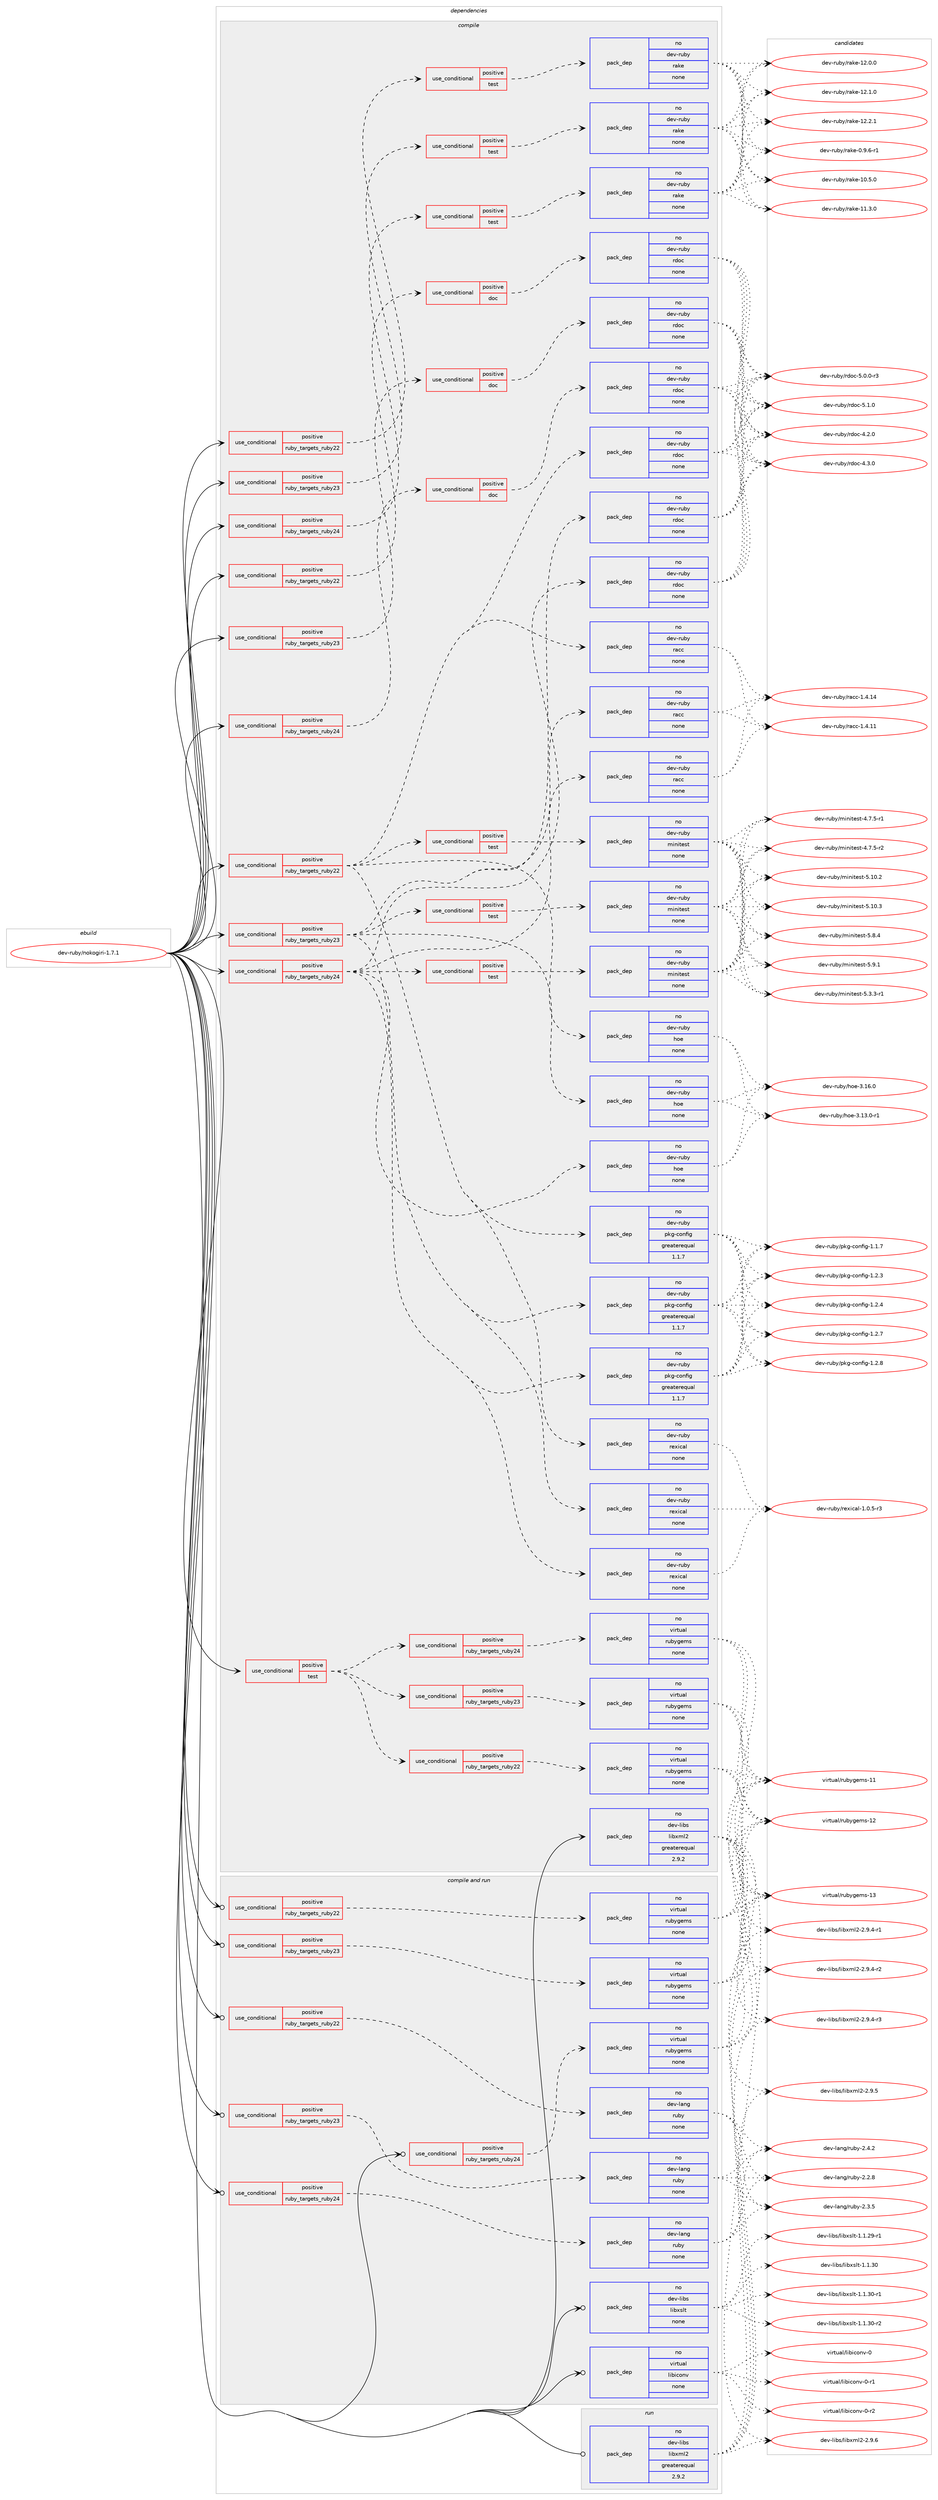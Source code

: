 digraph prolog {

# *************
# Graph options
# *************

newrank=true;
concentrate=true;
compound=true;
graph [rankdir=LR,fontname=Helvetica,fontsize=10,ranksep=1.5];#, ranksep=2.5, nodesep=0.2];
edge  [arrowhead=vee];
node  [fontname=Helvetica,fontsize=10];

# **********
# The ebuild
# **********

subgraph cluster_leftcol {
color=gray;
rank=same;
label=<<i>ebuild</i>>;
id [label="dev-ruby/nokogiri-1.7.1", color=red, width=4, href="../dev-ruby/nokogiri-1.7.1.svg"];
}

# ****************
# The dependencies
# ****************

subgraph cluster_midcol {
color=gray;
label=<<i>dependencies</i>>;
subgraph cluster_compile {
fillcolor="#eeeeee";
style=filled;
label=<<i>compile</i>>;
subgraph cond63623 {
dependency251135 [label=<<TABLE BORDER="0" CELLBORDER="1" CELLSPACING="0" CELLPADDING="4"><TR><TD ROWSPAN="3" CELLPADDING="10">use_conditional</TD></TR><TR><TD>positive</TD></TR><TR><TD>ruby_targets_ruby22</TD></TR></TABLE>>, shape=none, color=red];
subgraph cond63624 {
dependency251136 [label=<<TABLE BORDER="0" CELLBORDER="1" CELLSPACING="0" CELLPADDING="4"><TR><TD ROWSPAN="3" CELLPADDING="10">use_conditional</TD></TR><TR><TD>positive</TD></TR><TR><TD>doc</TD></TR></TABLE>>, shape=none, color=red];
subgraph pack183407 {
dependency251137 [label=<<TABLE BORDER="0" CELLBORDER="1" CELLSPACING="0" CELLPADDING="4" WIDTH="220"><TR><TD ROWSPAN="6" CELLPADDING="30">pack_dep</TD></TR><TR><TD WIDTH="110">no</TD></TR><TR><TD>dev-ruby</TD></TR><TR><TD>rdoc</TD></TR><TR><TD>none</TD></TR><TR><TD></TD></TR></TABLE>>, shape=none, color=blue];
}
dependency251136:e -> dependency251137:w [weight=20,style="dashed",arrowhead="vee"];
}
dependency251135:e -> dependency251136:w [weight=20,style="dashed",arrowhead="vee"];
}
id:e -> dependency251135:w [weight=20,style="solid",arrowhead="vee"];
subgraph cond63625 {
dependency251138 [label=<<TABLE BORDER="0" CELLBORDER="1" CELLSPACING="0" CELLPADDING="4"><TR><TD ROWSPAN="3" CELLPADDING="10">use_conditional</TD></TR><TR><TD>positive</TD></TR><TR><TD>ruby_targets_ruby22</TD></TR></TABLE>>, shape=none, color=red];
subgraph cond63626 {
dependency251139 [label=<<TABLE BORDER="0" CELLBORDER="1" CELLSPACING="0" CELLPADDING="4"><TR><TD ROWSPAN="3" CELLPADDING="10">use_conditional</TD></TR><TR><TD>positive</TD></TR><TR><TD>test</TD></TR></TABLE>>, shape=none, color=red];
subgraph pack183408 {
dependency251140 [label=<<TABLE BORDER="0" CELLBORDER="1" CELLSPACING="0" CELLPADDING="4" WIDTH="220"><TR><TD ROWSPAN="6" CELLPADDING="30">pack_dep</TD></TR><TR><TD WIDTH="110">no</TD></TR><TR><TD>dev-ruby</TD></TR><TR><TD>rake</TD></TR><TR><TD>none</TD></TR><TR><TD></TD></TR></TABLE>>, shape=none, color=blue];
}
dependency251139:e -> dependency251140:w [weight=20,style="dashed",arrowhead="vee"];
}
dependency251138:e -> dependency251139:w [weight=20,style="dashed",arrowhead="vee"];
}
id:e -> dependency251138:w [weight=20,style="solid",arrowhead="vee"];
subgraph cond63627 {
dependency251141 [label=<<TABLE BORDER="0" CELLBORDER="1" CELLSPACING="0" CELLPADDING="4"><TR><TD ROWSPAN="3" CELLPADDING="10">use_conditional</TD></TR><TR><TD>positive</TD></TR><TR><TD>ruby_targets_ruby22</TD></TR></TABLE>>, shape=none, color=red];
subgraph pack183409 {
dependency251142 [label=<<TABLE BORDER="0" CELLBORDER="1" CELLSPACING="0" CELLPADDING="4" WIDTH="220"><TR><TD ROWSPAN="6" CELLPADDING="30">pack_dep</TD></TR><TR><TD WIDTH="110">no</TD></TR><TR><TD>dev-ruby</TD></TR><TR><TD>hoe</TD></TR><TR><TD>none</TD></TR><TR><TD></TD></TR></TABLE>>, shape=none, color=blue];
}
dependency251141:e -> dependency251142:w [weight=20,style="dashed",arrowhead="vee"];
subgraph pack183410 {
dependency251143 [label=<<TABLE BORDER="0" CELLBORDER="1" CELLSPACING="0" CELLPADDING="4" WIDTH="220"><TR><TD ROWSPAN="6" CELLPADDING="30">pack_dep</TD></TR><TR><TD WIDTH="110">no</TD></TR><TR><TD>dev-ruby</TD></TR><TR><TD>pkg-config</TD></TR><TR><TD>greaterequal</TD></TR><TR><TD>1.1.7</TD></TR></TABLE>>, shape=none, color=blue];
}
dependency251141:e -> dependency251143:w [weight=20,style="dashed",arrowhead="vee"];
subgraph pack183411 {
dependency251144 [label=<<TABLE BORDER="0" CELLBORDER="1" CELLSPACING="0" CELLPADDING="4" WIDTH="220"><TR><TD ROWSPAN="6" CELLPADDING="30">pack_dep</TD></TR><TR><TD WIDTH="110">no</TD></TR><TR><TD>dev-ruby</TD></TR><TR><TD>rexical</TD></TR><TR><TD>none</TD></TR><TR><TD></TD></TR></TABLE>>, shape=none, color=blue];
}
dependency251141:e -> dependency251144:w [weight=20,style="dashed",arrowhead="vee"];
subgraph pack183412 {
dependency251145 [label=<<TABLE BORDER="0" CELLBORDER="1" CELLSPACING="0" CELLPADDING="4" WIDTH="220"><TR><TD ROWSPAN="6" CELLPADDING="30">pack_dep</TD></TR><TR><TD WIDTH="110">no</TD></TR><TR><TD>dev-ruby</TD></TR><TR><TD>rdoc</TD></TR><TR><TD>none</TD></TR><TR><TD></TD></TR></TABLE>>, shape=none, color=blue];
}
dependency251141:e -> dependency251145:w [weight=20,style="dashed",arrowhead="vee"];
subgraph pack183413 {
dependency251146 [label=<<TABLE BORDER="0" CELLBORDER="1" CELLSPACING="0" CELLPADDING="4" WIDTH="220"><TR><TD ROWSPAN="6" CELLPADDING="30">pack_dep</TD></TR><TR><TD WIDTH="110">no</TD></TR><TR><TD>dev-ruby</TD></TR><TR><TD>racc</TD></TR><TR><TD>none</TD></TR><TR><TD></TD></TR></TABLE>>, shape=none, color=blue];
}
dependency251141:e -> dependency251146:w [weight=20,style="dashed",arrowhead="vee"];
subgraph cond63628 {
dependency251147 [label=<<TABLE BORDER="0" CELLBORDER="1" CELLSPACING="0" CELLPADDING="4"><TR><TD ROWSPAN="3" CELLPADDING="10">use_conditional</TD></TR><TR><TD>positive</TD></TR><TR><TD>test</TD></TR></TABLE>>, shape=none, color=red];
subgraph pack183414 {
dependency251148 [label=<<TABLE BORDER="0" CELLBORDER="1" CELLSPACING="0" CELLPADDING="4" WIDTH="220"><TR><TD ROWSPAN="6" CELLPADDING="30">pack_dep</TD></TR><TR><TD WIDTH="110">no</TD></TR><TR><TD>dev-ruby</TD></TR><TR><TD>minitest</TD></TR><TR><TD>none</TD></TR><TR><TD></TD></TR></TABLE>>, shape=none, color=blue];
}
dependency251147:e -> dependency251148:w [weight=20,style="dashed",arrowhead="vee"];
}
dependency251141:e -> dependency251147:w [weight=20,style="dashed",arrowhead="vee"];
}
id:e -> dependency251141:w [weight=20,style="solid",arrowhead="vee"];
subgraph cond63629 {
dependency251149 [label=<<TABLE BORDER="0" CELLBORDER="1" CELLSPACING="0" CELLPADDING="4"><TR><TD ROWSPAN="3" CELLPADDING="10">use_conditional</TD></TR><TR><TD>positive</TD></TR><TR><TD>ruby_targets_ruby23</TD></TR></TABLE>>, shape=none, color=red];
subgraph cond63630 {
dependency251150 [label=<<TABLE BORDER="0" CELLBORDER="1" CELLSPACING="0" CELLPADDING="4"><TR><TD ROWSPAN="3" CELLPADDING="10">use_conditional</TD></TR><TR><TD>positive</TD></TR><TR><TD>doc</TD></TR></TABLE>>, shape=none, color=red];
subgraph pack183415 {
dependency251151 [label=<<TABLE BORDER="0" CELLBORDER="1" CELLSPACING="0" CELLPADDING="4" WIDTH="220"><TR><TD ROWSPAN="6" CELLPADDING="30">pack_dep</TD></TR><TR><TD WIDTH="110">no</TD></TR><TR><TD>dev-ruby</TD></TR><TR><TD>rdoc</TD></TR><TR><TD>none</TD></TR><TR><TD></TD></TR></TABLE>>, shape=none, color=blue];
}
dependency251150:e -> dependency251151:w [weight=20,style="dashed",arrowhead="vee"];
}
dependency251149:e -> dependency251150:w [weight=20,style="dashed",arrowhead="vee"];
}
id:e -> dependency251149:w [weight=20,style="solid",arrowhead="vee"];
subgraph cond63631 {
dependency251152 [label=<<TABLE BORDER="0" CELLBORDER="1" CELLSPACING="0" CELLPADDING="4"><TR><TD ROWSPAN="3" CELLPADDING="10">use_conditional</TD></TR><TR><TD>positive</TD></TR><TR><TD>ruby_targets_ruby23</TD></TR></TABLE>>, shape=none, color=red];
subgraph cond63632 {
dependency251153 [label=<<TABLE BORDER="0" CELLBORDER="1" CELLSPACING="0" CELLPADDING="4"><TR><TD ROWSPAN="3" CELLPADDING="10">use_conditional</TD></TR><TR><TD>positive</TD></TR><TR><TD>test</TD></TR></TABLE>>, shape=none, color=red];
subgraph pack183416 {
dependency251154 [label=<<TABLE BORDER="0" CELLBORDER="1" CELLSPACING="0" CELLPADDING="4" WIDTH="220"><TR><TD ROWSPAN="6" CELLPADDING="30">pack_dep</TD></TR><TR><TD WIDTH="110">no</TD></TR><TR><TD>dev-ruby</TD></TR><TR><TD>rake</TD></TR><TR><TD>none</TD></TR><TR><TD></TD></TR></TABLE>>, shape=none, color=blue];
}
dependency251153:e -> dependency251154:w [weight=20,style="dashed",arrowhead="vee"];
}
dependency251152:e -> dependency251153:w [weight=20,style="dashed",arrowhead="vee"];
}
id:e -> dependency251152:w [weight=20,style="solid",arrowhead="vee"];
subgraph cond63633 {
dependency251155 [label=<<TABLE BORDER="0" CELLBORDER="1" CELLSPACING="0" CELLPADDING="4"><TR><TD ROWSPAN="3" CELLPADDING="10">use_conditional</TD></TR><TR><TD>positive</TD></TR><TR><TD>ruby_targets_ruby23</TD></TR></TABLE>>, shape=none, color=red];
subgraph pack183417 {
dependency251156 [label=<<TABLE BORDER="0" CELLBORDER="1" CELLSPACING="0" CELLPADDING="4" WIDTH="220"><TR><TD ROWSPAN="6" CELLPADDING="30">pack_dep</TD></TR><TR><TD WIDTH="110">no</TD></TR><TR><TD>dev-ruby</TD></TR><TR><TD>hoe</TD></TR><TR><TD>none</TD></TR><TR><TD></TD></TR></TABLE>>, shape=none, color=blue];
}
dependency251155:e -> dependency251156:w [weight=20,style="dashed",arrowhead="vee"];
subgraph pack183418 {
dependency251157 [label=<<TABLE BORDER="0" CELLBORDER="1" CELLSPACING="0" CELLPADDING="4" WIDTH="220"><TR><TD ROWSPAN="6" CELLPADDING="30">pack_dep</TD></TR><TR><TD WIDTH="110">no</TD></TR><TR><TD>dev-ruby</TD></TR><TR><TD>pkg-config</TD></TR><TR><TD>greaterequal</TD></TR><TR><TD>1.1.7</TD></TR></TABLE>>, shape=none, color=blue];
}
dependency251155:e -> dependency251157:w [weight=20,style="dashed",arrowhead="vee"];
subgraph pack183419 {
dependency251158 [label=<<TABLE BORDER="0" CELLBORDER="1" CELLSPACING="0" CELLPADDING="4" WIDTH="220"><TR><TD ROWSPAN="6" CELLPADDING="30">pack_dep</TD></TR><TR><TD WIDTH="110">no</TD></TR><TR><TD>dev-ruby</TD></TR><TR><TD>rexical</TD></TR><TR><TD>none</TD></TR><TR><TD></TD></TR></TABLE>>, shape=none, color=blue];
}
dependency251155:e -> dependency251158:w [weight=20,style="dashed",arrowhead="vee"];
subgraph pack183420 {
dependency251159 [label=<<TABLE BORDER="0" CELLBORDER="1" CELLSPACING="0" CELLPADDING="4" WIDTH="220"><TR><TD ROWSPAN="6" CELLPADDING="30">pack_dep</TD></TR><TR><TD WIDTH="110">no</TD></TR><TR><TD>dev-ruby</TD></TR><TR><TD>rdoc</TD></TR><TR><TD>none</TD></TR><TR><TD></TD></TR></TABLE>>, shape=none, color=blue];
}
dependency251155:e -> dependency251159:w [weight=20,style="dashed",arrowhead="vee"];
subgraph pack183421 {
dependency251160 [label=<<TABLE BORDER="0" CELLBORDER="1" CELLSPACING="0" CELLPADDING="4" WIDTH="220"><TR><TD ROWSPAN="6" CELLPADDING="30">pack_dep</TD></TR><TR><TD WIDTH="110">no</TD></TR><TR><TD>dev-ruby</TD></TR><TR><TD>racc</TD></TR><TR><TD>none</TD></TR><TR><TD></TD></TR></TABLE>>, shape=none, color=blue];
}
dependency251155:e -> dependency251160:w [weight=20,style="dashed",arrowhead="vee"];
subgraph cond63634 {
dependency251161 [label=<<TABLE BORDER="0" CELLBORDER="1" CELLSPACING="0" CELLPADDING="4"><TR><TD ROWSPAN="3" CELLPADDING="10">use_conditional</TD></TR><TR><TD>positive</TD></TR><TR><TD>test</TD></TR></TABLE>>, shape=none, color=red];
subgraph pack183422 {
dependency251162 [label=<<TABLE BORDER="0" CELLBORDER="1" CELLSPACING="0" CELLPADDING="4" WIDTH="220"><TR><TD ROWSPAN="6" CELLPADDING="30">pack_dep</TD></TR><TR><TD WIDTH="110">no</TD></TR><TR><TD>dev-ruby</TD></TR><TR><TD>minitest</TD></TR><TR><TD>none</TD></TR><TR><TD></TD></TR></TABLE>>, shape=none, color=blue];
}
dependency251161:e -> dependency251162:w [weight=20,style="dashed",arrowhead="vee"];
}
dependency251155:e -> dependency251161:w [weight=20,style="dashed",arrowhead="vee"];
}
id:e -> dependency251155:w [weight=20,style="solid",arrowhead="vee"];
subgraph cond63635 {
dependency251163 [label=<<TABLE BORDER="0" CELLBORDER="1" CELLSPACING="0" CELLPADDING="4"><TR><TD ROWSPAN="3" CELLPADDING="10">use_conditional</TD></TR><TR><TD>positive</TD></TR><TR><TD>ruby_targets_ruby24</TD></TR></TABLE>>, shape=none, color=red];
subgraph cond63636 {
dependency251164 [label=<<TABLE BORDER="0" CELLBORDER="1" CELLSPACING="0" CELLPADDING="4"><TR><TD ROWSPAN="3" CELLPADDING="10">use_conditional</TD></TR><TR><TD>positive</TD></TR><TR><TD>doc</TD></TR></TABLE>>, shape=none, color=red];
subgraph pack183423 {
dependency251165 [label=<<TABLE BORDER="0" CELLBORDER="1" CELLSPACING="0" CELLPADDING="4" WIDTH="220"><TR><TD ROWSPAN="6" CELLPADDING="30">pack_dep</TD></TR><TR><TD WIDTH="110">no</TD></TR><TR><TD>dev-ruby</TD></TR><TR><TD>rdoc</TD></TR><TR><TD>none</TD></TR><TR><TD></TD></TR></TABLE>>, shape=none, color=blue];
}
dependency251164:e -> dependency251165:w [weight=20,style="dashed",arrowhead="vee"];
}
dependency251163:e -> dependency251164:w [weight=20,style="dashed",arrowhead="vee"];
}
id:e -> dependency251163:w [weight=20,style="solid",arrowhead="vee"];
subgraph cond63637 {
dependency251166 [label=<<TABLE BORDER="0" CELLBORDER="1" CELLSPACING="0" CELLPADDING="4"><TR><TD ROWSPAN="3" CELLPADDING="10">use_conditional</TD></TR><TR><TD>positive</TD></TR><TR><TD>ruby_targets_ruby24</TD></TR></TABLE>>, shape=none, color=red];
subgraph cond63638 {
dependency251167 [label=<<TABLE BORDER="0" CELLBORDER="1" CELLSPACING="0" CELLPADDING="4"><TR><TD ROWSPAN="3" CELLPADDING="10">use_conditional</TD></TR><TR><TD>positive</TD></TR><TR><TD>test</TD></TR></TABLE>>, shape=none, color=red];
subgraph pack183424 {
dependency251168 [label=<<TABLE BORDER="0" CELLBORDER="1" CELLSPACING="0" CELLPADDING="4" WIDTH="220"><TR><TD ROWSPAN="6" CELLPADDING="30">pack_dep</TD></TR><TR><TD WIDTH="110">no</TD></TR><TR><TD>dev-ruby</TD></TR><TR><TD>rake</TD></TR><TR><TD>none</TD></TR><TR><TD></TD></TR></TABLE>>, shape=none, color=blue];
}
dependency251167:e -> dependency251168:w [weight=20,style="dashed",arrowhead="vee"];
}
dependency251166:e -> dependency251167:w [weight=20,style="dashed",arrowhead="vee"];
}
id:e -> dependency251166:w [weight=20,style="solid",arrowhead="vee"];
subgraph cond63639 {
dependency251169 [label=<<TABLE BORDER="0" CELLBORDER="1" CELLSPACING="0" CELLPADDING="4"><TR><TD ROWSPAN="3" CELLPADDING="10">use_conditional</TD></TR><TR><TD>positive</TD></TR><TR><TD>ruby_targets_ruby24</TD></TR></TABLE>>, shape=none, color=red];
subgraph pack183425 {
dependency251170 [label=<<TABLE BORDER="0" CELLBORDER="1" CELLSPACING="0" CELLPADDING="4" WIDTH="220"><TR><TD ROWSPAN="6" CELLPADDING="30">pack_dep</TD></TR><TR><TD WIDTH="110">no</TD></TR><TR><TD>dev-ruby</TD></TR><TR><TD>hoe</TD></TR><TR><TD>none</TD></TR><TR><TD></TD></TR></TABLE>>, shape=none, color=blue];
}
dependency251169:e -> dependency251170:w [weight=20,style="dashed",arrowhead="vee"];
subgraph pack183426 {
dependency251171 [label=<<TABLE BORDER="0" CELLBORDER="1" CELLSPACING="0" CELLPADDING="4" WIDTH="220"><TR><TD ROWSPAN="6" CELLPADDING="30">pack_dep</TD></TR><TR><TD WIDTH="110">no</TD></TR><TR><TD>dev-ruby</TD></TR><TR><TD>pkg-config</TD></TR><TR><TD>greaterequal</TD></TR><TR><TD>1.1.7</TD></TR></TABLE>>, shape=none, color=blue];
}
dependency251169:e -> dependency251171:w [weight=20,style="dashed",arrowhead="vee"];
subgraph pack183427 {
dependency251172 [label=<<TABLE BORDER="0" CELLBORDER="1" CELLSPACING="0" CELLPADDING="4" WIDTH="220"><TR><TD ROWSPAN="6" CELLPADDING="30">pack_dep</TD></TR><TR><TD WIDTH="110">no</TD></TR><TR><TD>dev-ruby</TD></TR><TR><TD>rexical</TD></TR><TR><TD>none</TD></TR><TR><TD></TD></TR></TABLE>>, shape=none, color=blue];
}
dependency251169:e -> dependency251172:w [weight=20,style="dashed",arrowhead="vee"];
subgraph pack183428 {
dependency251173 [label=<<TABLE BORDER="0" CELLBORDER="1" CELLSPACING="0" CELLPADDING="4" WIDTH="220"><TR><TD ROWSPAN="6" CELLPADDING="30">pack_dep</TD></TR><TR><TD WIDTH="110">no</TD></TR><TR><TD>dev-ruby</TD></TR><TR><TD>rdoc</TD></TR><TR><TD>none</TD></TR><TR><TD></TD></TR></TABLE>>, shape=none, color=blue];
}
dependency251169:e -> dependency251173:w [weight=20,style="dashed",arrowhead="vee"];
subgraph pack183429 {
dependency251174 [label=<<TABLE BORDER="0" CELLBORDER="1" CELLSPACING="0" CELLPADDING="4" WIDTH="220"><TR><TD ROWSPAN="6" CELLPADDING="30">pack_dep</TD></TR><TR><TD WIDTH="110">no</TD></TR><TR><TD>dev-ruby</TD></TR><TR><TD>racc</TD></TR><TR><TD>none</TD></TR><TR><TD></TD></TR></TABLE>>, shape=none, color=blue];
}
dependency251169:e -> dependency251174:w [weight=20,style="dashed",arrowhead="vee"];
subgraph cond63640 {
dependency251175 [label=<<TABLE BORDER="0" CELLBORDER="1" CELLSPACING="0" CELLPADDING="4"><TR><TD ROWSPAN="3" CELLPADDING="10">use_conditional</TD></TR><TR><TD>positive</TD></TR><TR><TD>test</TD></TR></TABLE>>, shape=none, color=red];
subgraph pack183430 {
dependency251176 [label=<<TABLE BORDER="0" CELLBORDER="1" CELLSPACING="0" CELLPADDING="4" WIDTH="220"><TR><TD ROWSPAN="6" CELLPADDING="30">pack_dep</TD></TR><TR><TD WIDTH="110">no</TD></TR><TR><TD>dev-ruby</TD></TR><TR><TD>minitest</TD></TR><TR><TD>none</TD></TR><TR><TD></TD></TR></TABLE>>, shape=none, color=blue];
}
dependency251175:e -> dependency251176:w [weight=20,style="dashed",arrowhead="vee"];
}
dependency251169:e -> dependency251175:w [weight=20,style="dashed",arrowhead="vee"];
}
id:e -> dependency251169:w [weight=20,style="solid",arrowhead="vee"];
subgraph cond63641 {
dependency251177 [label=<<TABLE BORDER="0" CELLBORDER="1" CELLSPACING="0" CELLPADDING="4"><TR><TD ROWSPAN="3" CELLPADDING="10">use_conditional</TD></TR><TR><TD>positive</TD></TR><TR><TD>test</TD></TR></TABLE>>, shape=none, color=red];
subgraph cond63642 {
dependency251178 [label=<<TABLE BORDER="0" CELLBORDER="1" CELLSPACING="0" CELLPADDING="4"><TR><TD ROWSPAN="3" CELLPADDING="10">use_conditional</TD></TR><TR><TD>positive</TD></TR><TR><TD>ruby_targets_ruby22</TD></TR></TABLE>>, shape=none, color=red];
subgraph pack183431 {
dependency251179 [label=<<TABLE BORDER="0" CELLBORDER="1" CELLSPACING="0" CELLPADDING="4" WIDTH="220"><TR><TD ROWSPAN="6" CELLPADDING="30">pack_dep</TD></TR><TR><TD WIDTH="110">no</TD></TR><TR><TD>virtual</TD></TR><TR><TD>rubygems</TD></TR><TR><TD>none</TD></TR><TR><TD></TD></TR></TABLE>>, shape=none, color=blue];
}
dependency251178:e -> dependency251179:w [weight=20,style="dashed",arrowhead="vee"];
}
dependency251177:e -> dependency251178:w [weight=20,style="dashed",arrowhead="vee"];
subgraph cond63643 {
dependency251180 [label=<<TABLE BORDER="0" CELLBORDER="1" CELLSPACING="0" CELLPADDING="4"><TR><TD ROWSPAN="3" CELLPADDING="10">use_conditional</TD></TR><TR><TD>positive</TD></TR><TR><TD>ruby_targets_ruby23</TD></TR></TABLE>>, shape=none, color=red];
subgraph pack183432 {
dependency251181 [label=<<TABLE BORDER="0" CELLBORDER="1" CELLSPACING="0" CELLPADDING="4" WIDTH="220"><TR><TD ROWSPAN="6" CELLPADDING="30">pack_dep</TD></TR><TR><TD WIDTH="110">no</TD></TR><TR><TD>virtual</TD></TR><TR><TD>rubygems</TD></TR><TR><TD>none</TD></TR><TR><TD></TD></TR></TABLE>>, shape=none, color=blue];
}
dependency251180:e -> dependency251181:w [weight=20,style="dashed",arrowhead="vee"];
}
dependency251177:e -> dependency251180:w [weight=20,style="dashed",arrowhead="vee"];
subgraph cond63644 {
dependency251182 [label=<<TABLE BORDER="0" CELLBORDER="1" CELLSPACING="0" CELLPADDING="4"><TR><TD ROWSPAN="3" CELLPADDING="10">use_conditional</TD></TR><TR><TD>positive</TD></TR><TR><TD>ruby_targets_ruby24</TD></TR></TABLE>>, shape=none, color=red];
subgraph pack183433 {
dependency251183 [label=<<TABLE BORDER="0" CELLBORDER="1" CELLSPACING="0" CELLPADDING="4" WIDTH="220"><TR><TD ROWSPAN="6" CELLPADDING="30">pack_dep</TD></TR><TR><TD WIDTH="110">no</TD></TR><TR><TD>virtual</TD></TR><TR><TD>rubygems</TD></TR><TR><TD>none</TD></TR><TR><TD></TD></TR></TABLE>>, shape=none, color=blue];
}
dependency251182:e -> dependency251183:w [weight=20,style="dashed",arrowhead="vee"];
}
dependency251177:e -> dependency251182:w [weight=20,style="dashed",arrowhead="vee"];
}
id:e -> dependency251177:w [weight=20,style="solid",arrowhead="vee"];
subgraph pack183434 {
dependency251184 [label=<<TABLE BORDER="0" CELLBORDER="1" CELLSPACING="0" CELLPADDING="4" WIDTH="220"><TR><TD ROWSPAN="6" CELLPADDING="30">pack_dep</TD></TR><TR><TD WIDTH="110">no</TD></TR><TR><TD>dev-libs</TD></TR><TR><TD>libxml2</TD></TR><TR><TD>greaterequal</TD></TR><TR><TD>2.9.2</TD></TR></TABLE>>, shape=none, color=blue];
}
id:e -> dependency251184:w [weight=20,style="solid",arrowhead="vee"];
}
subgraph cluster_compileandrun {
fillcolor="#eeeeee";
style=filled;
label=<<i>compile and run</i>>;
subgraph cond63645 {
dependency251185 [label=<<TABLE BORDER="0" CELLBORDER="1" CELLSPACING="0" CELLPADDING="4"><TR><TD ROWSPAN="3" CELLPADDING="10">use_conditional</TD></TR><TR><TD>positive</TD></TR><TR><TD>ruby_targets_ruby22</TD></TR></TABLE>>, shape=none, color=red];
subgraph pack183435 {
dependency251186 [label=<<TABLE BORDER="0" CELLBORDER="1" CELLSPACING="0" CELLPADDING="4" WIDTH="220"><TR><TD ROWSPAN="6" CELLPADDING="30">pack_dep</TD></TR><TR><TD WIDTH="110">no</TD></TR><TR><TD>dev-lang</TD></TR><TR><TD>ruby</TD></TR><TR><TD>none</TD></TR><TR><TD></TD></TR></TABLE>>, shape=none, color=blue];
}
dependency251185:e -> dependency251186:w [weight=20,style="dashed",arrowhead="vee"];
}
id:e -> dependency251185:w [weight=20,style="solid",arrowhead="odotvee"];
subgraph cond63646 {
dependency251187 [label=<<TABLE BORDER="0" CELLBORDER="1" CELLSPACING="0" CELLPADDING="4"><TR><TD ROWSPAN="3" CELLPADDING="10">use_conditional</TD></TR><TR><TD>positive</TD></TR><TR><TD>ruby_targets_ruby22</TD></TR></TABLE>>, shape=none, color=red];
subgraph pack183436 {
dependency251188 [label=<<TABLE BORDER="0" CELLBORDER="1" CELLSPACING="0" CELLPADDING="4" WIDTH="220"><TR><TD ROWSPAN="6" CELLPADDING="30">pack_dep</TD></TR><TR><TD WIDTH="110">no</TD></TR><TR><TD>virtual</TD></TR><TR><TD>rubygems</TD></TR><TR><TD>none</TD></TR><TR><TD></TD></TR></TABLE>>, shape=none, color=blue];
}
dependency251187:e -> dependency251188:w [weight=20,style="dashed",arrowhead="vee"];
}
id:e -> dependency251187:w [weight=20,style="solid",arrowhead="odotvee"];
subgraph cond63647 {
dependency251189 [label=<<TABLE BORDER="0" CELLBORDER="1" CELLSPACING="0" CELLPADDING="4"><TR><TD ROWSPAN="3" CELLPADDING="10">use_conditional</TD></TR><TR><TD>positive</TD></TR><TR><TD>ruby_targets_ruby23</TD></TR></TABLE>>, shape=none, color=red];
subgraph pack183437 {
dependency251190 [label=<<TABLE BORDER="0" CELLBORDER="1" CELLSPACING="0" CELLPADDING="4" WIDTH="220"><TR><TD ROWSPAN="6" CELLPADDING="30">pack_dep</TD></TR><TR><TD WIDTH="110">no</TD></TR><TR><TD>dev-lang</TD></TR><TR><TD>ruby</TD></TR><TR><TD>none</TD></TR><TR><TD></TD></TR></TABLE>>, shape=none, color=blue];
}
dependency251189:e -> dependency251190:w [weight=20,style="dashed",arrowhead="vee"];
}
id:e -> dependency251189:w [weight=20,style="solid",arrowhead="odotvee"];
subgraph cond63648 {
dependency251191 [label=<<TABLE BORDER="0" CELLBORDER="1" CELLSPACING="0" CELLPADDING="4"><TR><TD ROWSPAN="3" CELLPADDING="10">use_conditional</TD></TR><TR><TD>positive</TD></TR><TR><TD>ruby_targets_ruby23</TD></TR></TABLE>>, shape=none, color=red];
subgraph pack183438 {
dependency251192 [label=<<TABLE BORDER="0" CELLBORDER="1" CELLSPACING="0" CELLPADDING="4" WIDTH="220"><TR><TD ROWSPAN="6" CELLPADDING="30">pack_dep</TD></TR><TR><TD WIDTH="110">no</TD></TR><TR><TD>virtual</TD></TR><TR><TD>rubygems</TD></TR><TR><TD>none</TD></TR><TR><TD></TD></TR></TABLE>>, shape=none, color=blue];
}
dependency251191:e -> dependency251192:w [weight=20,style="dashed",arrowhead="vee"];
}
id:e -> dependency251191:w [weight=20,style="solid",arrowhead="odotvee"];
subgraph cond63649 {
dependency251193 [label=<<TABLE BORDER="0" CELLBORDER="1" CELLSPACING="0" CELLPADDING="4"><TR><TD ROWSPAN="3" CELLPADDING="10">use_conditional</TD></TR><TR><TD>positive</TD></TR><TR><TD>ruby_targets_ruby24</TD></TR></TABLE>>, shape=none, color=red];
subgraph pack183439 {
dependency251194 [label=<<TABLE BORDER="0" CELLBORDER="1" CELLSPACING="0" CELLPADDING="4" WIDTH="220"><TR><TD ROWSPAN="6" CELLPADDING="30">pack_dep</TD></TR><TR><TD WIDTH="110">no</TD></TR><TR><TD>dev-lang</TD></TR><TR><TD>ruby</TD></TR><TR><TD>none</TD></TR><TR><TD></TD></TR></TABLE>>, shape=none, color=blue];
}
dependency251193:e -> dependency251194:w [weight=20,style="dashed",arrowhead="vee"];
}
id:e -> dependency251193:w [weight=20,style="solid",arrowhead="odotvee"];
subgraph cond63650 {
dependency251195 [label=<<TABLE BORDER="0" CELLBORDER="1" CELLSPACING="0" CELLPADDING="4"><TR><TD ROWSPAN="3" CELLPADDING="10">use_conditional</TD></TR><TR><TD>positive</TD></TR><TR><TD>ruby_targets_ruby24</TD></TR></TABLE>>, shape=none, color=red];
subgraph pack183440 {
dependency251196 [label=<<TABLE BORDER="0" CELLBORDER="1" CELLSPACING="0" CELLPADDING="4" WIDTH="220"><TR><TD ROWSPAN="6" CELLPADDING="30">pack_dep</TD></TR><TR><TD WIDTH="110">no</TD></TR><TR><TD>virtual</TD></TR><TR><TD>rubygems</TD></TR><TR><TD>none</TD></TR><TR><TD></TD></TR></TABLE>>, shape=none, color=blue];
}
dependency251195:e -> dependency251196:w [weight=20,style="dashed",arrowhead="vee"];
}
id:e -> dependency251195:w [weight=20,style="solid",arrowhead="odotvee"];
subgraph pack183441 {
dependency251197 [label=<<TABLE BORDER="0" CELLBORDER="1" CELLSPACING="0" CELLPADDING="4" WIDTH="220"><TR><TD ROWSPAN="6" CELLPADDING="30">pack_dep</TD></TR><TR><TD WIDTH="110">no</TD></TR><TR><TD>dev-libs</TD></TR><TR><TD>libxslt</TD></TR><TR><TD>none</TD></TR><TR><TD></TD></TR></TABLE>>, shape=none, color=blue];
}
id:e -> dependency251197:w [weight=20,style="solid",arrowhead="odotvee"];
subgraph pack183442 {
dependency251198 [label=<<TABLE BORDER="0" CELLBORDER="1" CELLSPACING="0" CELLPADDING="4" WIDTH="220"><TR><TD ROWSPAN="6" CELLPADDING="30">pack_dep</TD></TR><TR><TD WIDTH="110">no</TD></TR><TR><TD>virtual</TD></TR><TR><TD>libiconv</TD></TR><TR><TD>none</TD></TR><TR><TD></TD></TR></TABLE>>, shape=none, color=blue];
}
id:e -> dependency251198:w [weight=20,style="solid",arrowhead="odotvee"];
}
subgraph cluster_run {
fillcolor="#eeeeee";
style=filled;
label=<<i>run</i>>;
subgraph pack183443 {
dependency251199 [label=<<TABLE BORDER="0" CELLBORDER="1" CELLSPACING="0" CELLPADDING="4" WIDTH="220"><TR><TD ROWSPAN="6" CELLPADDING="30">pack_dep</TD></TR><TR><TD WIDTH="110">no</TD></TR><TR><TD>dev-libs</TD></TR><TR><TD>libxml2</TD></TR><TR><TD>greaterequal</TD></TR><TR><TD>2.9.2</TD></TR></TABLE>>, shape=none, color=blue];
}
id:e -> dependency251199:w [weight=20,style="solid",arrowhead="odot"];
}
}

# **************
# The candidates
# **************

subgraph cluster_choices {
rank=same;
color=gray;
label=<<i>candidates</i>>;

subgraph choice183407 {
color=black;
nodesep=1;
choice10010111845114117981214711410011199455246504648 [label="dev-ruby/rdoc-4.2.0", color=red, width=4,href="../dev-ruby/rdoc-4.2.0.svg"];
choice10010111845114117981214711410011199455246514648 [label="dev-ruby/rdoc-4.3.0", color=red, width=4,href="../dev-ruby/rdoc-4.3.0.svg"];
choice100101118451141179812147114100111994553464846484511451 [label="dev-ruby/rdoc-5.0.0-r3", color=red, width=4,href="../dev-ruby/rdoc-5.0.0-r3.svg"];
choice10010111845114117981214711410011199455346494648 [label="dev-ruby/rdoc-5.1.0", color=red, width=4,href="../dev-ruby/rdoc-5.1.0.svg"];
dependency251137:e -> choice10010111845114117981214711410011199455246504648:w [style=dotted,weight="100"];
dependency251137:e -> choice10010111845114117981214711410011199455246514648:w [style=dotted,weight="100"];
dependency251137:e -> choice100101118451141179812147114100111994553464846484511451:w [style=dotted,weight="100"];
dependency251137:e -> choice10010111845114117981214711410011199455346494648:w [style=dotted,weight="100"];
}
subgraph choice183408 {
color=black;
nodesep=1;
choice100101118451141179812147114971071014548465746544511449 [label="dev-ruby/rake-0.9.6-r1", color=red, width=4,href="../dev-ruby/rake-0.9.6-r1.svg"];
choice1001011184511411798121471149710710145494846534648 [label="dev-ruby/rake-10.5.0", color=red, width=4,href="../dev-ruby/rake-10.5.0.svg"];
choice1001011184511411798121471149710710145494946514648 [label="dev-ruby/rake-11.3.0", color=red, width=4,href="../dev-ruby/rake-11.3.0.svg"];
choice1001011184511411798121471149710710145495046484648 [label="dev-ruby/rake-12.0.0", color=red, width=4,href="../dev-ruby/rake-12.0.0.svg"];
choice1001011184511411798121471149710710145495046494648 [label="dev-ruby/rake-12.1.0", color=red, width=4,href="../dev-ruby/rake-12.1.0.svg"];
choice1001011184511411798121471149710710145495046504649 [label="dev-ruby/rake-12.2.1", color=red, width=4,href="../dev-ruby/rake-12.2.1.svg"];
dependency251140:e -> choice100101118451141179812147114971071014548465746544511449:w [style=dotted,weight="100"];
dependency251140:e -> choice1001011184511411798121471149710710145494846534648:w [style=dotted,weight="100"];
dependency251140:e -> choice1001011184511411798121471149710710145494946514648:w [style=dotted,weight="100"];
dependency251140:e -> choice1001011184511411798121471149710710145495046484648:w [style=dotted,weight="100"];
dependency251140:e -> choice1001011184511411798121471149710710145495046494648:w [style=dotted,weight="100"];
dependency251140:e -> choice1001011184511411798121471149710710145495046504649:w [style=dotted,weight="100"];
}
subgraph choice183409 {
color=black;
nodesep=1;
choice100101118451141179812147104111101455146495146484511449 [label="dev-ruby/hoe-3.13.0-r1", color=red, width=4,href="../dev-ruby/hoe-3.13.0-r1.svg"];
choice10010111845114117981214710411110145514649544648 [label="dev-ruby/hoe-3.16.0", color=red, width=4,href="../dev-ruby/hoe-3.16.0.svg"];
dependency251142:e -> choice100101118451141179812147104111101455146495146484511449:w [style=dotted,weight="100"];
dependency251142:e -> choice10010111845114117981214710411110145514649544648:w [style=dotted,weight="100"];
}
subgraph choice183410 {
color=black;
nodesep=1;
choice1001011184511411798121471121071034599111110102105103454946494655 [label="dev-ruby/pkg-config-1.1.7", color=red, width=4,href="../dev-ruby/pkg-config-1.1.7.svg"];
choice1001011184511411798121471121071034599111110102105103454946504651 [label="dev-ruby/pkg-config-1.2.3", color=red, width=4,href="../dev-ruby/pkg-config-1.2.3.svg"];
choice1001011184511411798121471121071034599111110102105103454946504652 [label="dev-ruby/pkg-config-1.2.4", color=red, width=4,href="../dev-ruby/pkg-config-1.2.4.svg"];
choice1001011184511411798121471121071034599111110102105103454946504655 [label="dev-ruby/pkg-config-1.2.7", color=red, width=4,href="../dev-ruby/pkg-config-1.2.7.svg"];
choice1001011184511411798121471121071034599111110102105103454946504656 [label="dev-ruby/pkg-config-1.2.8", color=red, width=4,href="../dev-ruby/pkg-config-1.2.8.svg"];
dependency251143:e -> choice1001011184511411798121471121071034599111110102105103454946494655:w [style=dotted,weight="100"];
dependency251143:e -> choice1001011184511411798121471121071034599111110102105103454946504651:w [style=dotted,weight="100"];
dependency251143:e -> choice1001011184511411798121471121071034599111110102105103454946504652:w [style=dotted,weight="100"];
dependency251143:e -> choice1001011184511411798121471121071034599111110102105103454946504655:w [style=dotted,weight="100"];
dependency251143:e -> choice1001011184511411798121471121071034599111110102105103454946504656:w [style=dotted,weight="100"];
}
subgraph choice183411 {
color=black;
nodesep=1;
choice10010111845114117981214711410112010599971084549464846534511451 [label="dev-ruby/rexical-1.0.5-r3", color=red, width=4,href="../dev-ruby/rexical-1.0.5-r3.svg"];
dependency251144:e -> choice10010111845114117981214711410112010599971084549464846534511451:w [style=dotted,weight="100"];
}
subgraph choice183412 {
color=black;
nodesep=1;
choice10010111845114117981214711410011199455246504648 [label="dev-ruby/rdoc-4.2.0", color=red, width=4,href="../dev-ruby/rdoc-4.2.0.svg"];
choice10010111845114117981214711410011199455246514648 [label="dev-ruby/rdoc-4.3.0", color=red, width=4,href="../dev-ruby/rdoc-4.3.0.svg"];
choice100101118451141179812147114100111994553464846484511451 [label="dev-ruby/rdoc-5.0.0-r3", color=red, width=4,href="../dev-ruby/rdoc-5.0.0-r3.svg"];
choice10010111845114117981214711410011199455346494648 [label="dev-ruby/rdoc-5.1.0", color=red, width=4,href="../dev-ruby/rdoc-5.1.0.svg"];
dependency251145:e -> choice10010111845114117981214711410011199455246504648:w [style=dotted,weight="100"];
dependency251145:e -> choice10010111845114117981214711410011199455246514648:w [style=dotted,weight="100"];
dependency251145:e -> choice100101118451141179812147114100111994553464846484511451:w [style=dotted,weight="100"];
dependency251145:e -> choice10010111845114117981214711410011199455346494648:w [style=dotted,weight="100"];
}
subgraph choice183413 {
color=black;
nodesep=1;
choice10010111845114117981214711497999945494652464949 [label="dev-ruby/racc-1.4.11", color=red, width=4,href="../dev-ruby/racc-1.4.11.svg"];
choice10010111845114117981214711497999945494652464952 [label="dev-ruby/racc-1.4.14", color=red, width=4,href="../dev-ruby/racc-1.4.14.svg"];
dependency251146:e -> choice10010111845114117981214711497999945494652464949:w [style=dotted,weight="100"];
dependency251146:e -> choice10010111845114117981214711497999945494652464952:w [style=dotted,weight="100"];
}
subgraph choice183414 {
color=black;
nodesep=1;
choice1001011184511411798121471091051101051161011151164552465546534511449 [label="dev-ruby/minitest-4.7.5-r1", color=red, width=4,href="../dev-ruby/minitest-4.7.5-r1.svg"];
choice1001011184511411798121471091051101051161011151164552465546534511450 [label="dev-ruby/minitest-4.7.5-r2", color=red, width=4,href="../dev-ruby/minitest-4.7.5-r2.svg"];
choice10010111845114117981214710910511010511610111511645534649484650 [label="dev-ruby/minitest-5.10.2", color=red, width=4,href="../dev-ruby/minitest-5.10.2.svg"];
choice10010111845114117981214710910511010511610111511645534649484651 [label="dev-ruby/minitest-5.10.3", color=red, width=4,href="../dev-ruby/minitest-5.10.3.svg"];
choice1001011184511411798121471091051101051161011151164553465146514511449 [label="dev-ruby/minitest-5.3.3-r1", color=red, width=4,href="../dev-ruby/minitest-5.3.3-r1.svg"];
choice100101118451141179812147109105110105116101115116455346564652 [label="dev-ruby/minitest-5.8.4", color=red, width=4,href="../dev-ruby/minitest-5.8.4.svg"];
choice100101118451141179812147109105110105116101115116455346574649 [label="dev-ruby/minitest-5.9.1", color=red, width=4,href="../dev-ruby/minitest-5.9.1.svg"];
dependency251148:e -> choice1001011184511411798121471091051101051161011151164552465546534511449:w [style=dotted,weight="100"];
dependency251148:e -> choice1001011184511411798121471091051101051161011151164552465546534511450:w [style=dotted,weight="100"];
dependency251148:e -> choice10010111845114117981214710910511010511610111511645534649484650:w [style=dotted,weight="100"];
dependency251148:e -> choice10010111845114117981214710910511010511610111511645534649484651:w [style=dotted,weight="100"];
dependency251148:e -> choice1001011184511411798121471091051101051161011151164553465146514511449:w [style=dotted,weight="100"];
dependency251148:e -> choice100101118451141179812147109105110105116101115116455346564652:w [style=dotted,weight="100"];
dependency251148:e -> choice100101118451141179812147109105110105116101115116455346574649:w [style=dotted,weight="100"];
}
subgraph choice183415 {
color=black;
nodesep=1;
choice10010111845114117981214711410011199455246504648 [label="dev-ruby/rdoc-4.2.0", color=red, width=4,href="../dev-ruby/rdoc-4.2.0.svg"];
choice10010111845114117981214711410011199455246514648 [label="dev-ruby/rdoc-4.3.0", color=red, width=4,href="../dev-ruby/rdoc-4.3.0.svg"];
choice100101118451141179812147114100111994553464846484511451 [label="dev-ruby/rdoc-5.0.0-r3", color=red, width=4,href="../dev-ruby/rdoc-5.0.0-r3.svg"];
choice10010111845114117981214711410011199455346494648 [label="dev-ruby/rdoc-5.1.0", color=red, width=4,href="../dev-ruby/rdoc-5.1.0.svg"];
dependency251151:e -> choice10010111845114117981214711410011199455246504648:w [style=dotted,weight="100"];
dependency251151:e -> choice10010111845114117981214711410011199455246514648:w [style=dotted,weight="100"];
dependency251151:e -> choice100101118451141179812147114100111994553464846484511451:w [style=dotted,weight="100"];
dependency251151:e -> choice10010111845114117981214711410011199455346494648:w [style=dotted,weight="100"];
}
subgraph choice183416 {
color=black;
nodesep=1;
choice100101118451141179812147114971071014548465746544511449 [label="dev-ruby/rake-0.9.6-r1", color=red, width=4,href="../dev-ruby/rake-0.9.6-r1.svg"];
choice1001011184511411798121471149710710145494846534648 [label="dev-ruby/rake-10.5.0", color=red, width=4,href="../dev-ruby/rake-10.5.0.svg"];
choice1001011184511411798121471149710710145494946514648 [label="dev-ruby/rake-11.3.0", color=red, width=4,href="../dev-ruby/rake-11.3.0.svg"];
choice1001011184511411798121471149710710145495046484648 [label="dev-ruby/rake-12.0.0", color=red, width=4,href="../dev-ruby/rake-12.0.0.svg"];
choice1001011184511411798121471149710710145495046494648 [label="dev-ruby/rake-12.1.0", color=red, width=4,href="../dev-ruby/rake-12.1.0.svg"];
choice1001011184511411798121471149710710145495046504649 [label="dev-ruby/rake-12.2.1", color=red, width=4,href="../dev-ruby/rake-12.2.1.svg"];
dependency251154:e -> choice100101118451141179812147114971071014548465746544511449:w [style=dotted,weight="100"];
dependency251154:e -> choice1001011184511411798121471149710710145494846534648:w [style=dotted,weight="100"];
dependency251154:e -> choice1001011184511411798121471149710710145494946514648:w [style=dotted,weight="100"];
dependency251154:e -> choice1001011184511411798121471149710710145495046484648:w [style=dotted,weight="100"];
dependency251154:e -> choice1001011184511411798121471149710710145495046494648:w [style=dotted,weight="100"];
dependency251154:e -> choice1001011184511411798121471149710710145495046504649:w [style=dotted,weight="100"];
}
subgraph choice183417 {
color=black;
nodesep=1;
choice100101118451141179812147104111101455146495146484511449 [label="dev-ruby/hoe-3.13.0-r1", color=red, width=4,href="../dev-ruby/hoe-3.13.0-r1.svg"];
choice10010111845114117981214710411110145514649544648 [label="dev-ruby/hoe-3.16.0", color=red, width=4,href="../dev-ruby/hoe-3.16.0.svg"];
dependency251156:e -> choice100101118451141179812147104111101455146495146484511449:w [style=dotted,weight="100"];
dependency251156:e -> choice10010111845114117981214710411110145514649544648:w [style=dotted,weight="100"];
}
subgraph choice183418 {
color=black;
nodesep=1;
choice1001011184511411798121471121071034599111110102105103454946494655 [label="dev-ruby/pkg-config-1.1.7", color=red, width=4,href="../dev-ruby/pkg-config-1.1.7.svg"];
choice1001011184511411798121471121071034599111110102105103454946504651 [label="dev-ruby/pkg-config-1.2.3", color=red, width=4,href="../dev-ruby/pkg-config-1.2.3.svg"];
choice1001011184511411798121471121071034599111110102105103454946504652 [label="dev-ruby/pkg-config-1.2.4", color=red, width=4,href="../dev-ruby/pkg-config-1.2.4.svg"];
choice1001011184511411798121471121071034599111110102105103454946504655 [label="dev-ruby/pkg-config-1.2.7", color=red, width=4,href="../dev-ruby/pkg-config-1.2.7.svg"];
choice1001011184511411798121471121071034599111110102105103454946504656 [label="dev-ruby/pkg-config-1.2.8", color=red, width=4,href="../dev-ruby/pkg-config-1.2.8.svg"];
dependency251157:e -> choice1001011184511411798121471121071034599111110102105103454946494655:w [style=dotted,weight="100"];
dependency251157:e -> choice1001011184511411798121471121071034599111110102105103454946504651:w [style=dotted,weight="100"];
dependency251157:e -> choice1001011184511411798121471121071034599111110102105103454946504652:w [style=dotted,weight="100"];
dependency251157:e -> choice1001011184511411798121471121071034599111110102105103454946504655:w [style=dotted,weight="100"];
dependency251157:e -> choice1001011184511411798121471121071034599111110102105103454946504656:w [style=dotted,weight="100"];
}
subgraph choice183419 {
color=black;
nodesep=1;
choice10010111845114117981214711410112010599971084549464846534511451 [label="dev-ruby/rexical-1.0.5-r3", color=red, width=4,href="../dev-ruby/rexical-1.0.5-r3.svg"];
dependency251158:e -> choice10010111845114117981214711410112010599971084549464846534511451:w [style=dotted,weight="100"];
}
subgraph choice183420 {
color=black;
nodesep=1;
choice10010111845114117981214711410011199455246504648 [label="dev-ruby/rdoc-4.2.0", color=red, width=4,href="../dev-ruby/rdoc-4.2.0.svg"];
choice10010111845114117981214711410011199455246514648 [label="dev-ruby/rdoc-4.3.0", color=red, width=4,href="../dev-ruby/rdoc-4.3.0.svg"];
choice100101118451141179812147114100111994553464846484511451 [label="dev-ruby/rdoc-5.0.0-r3", color=red, width=4,href="../dev-ruby/rdoc-5.0.0-r3.svg"];
choice10010111845114117981214711410011199455346494648 [label="dev-ruby/rdoc-5.1.0", color=red, width=4,href="../dev-ruby/rdoc-5.1.0.svg"];
dependency251159:e -> choice10010111845114117981214711410011199455246504648:w [style=dotted,weight="100"];
dependency251159:e -> choice10010111845114117981214711410011199455246514648:w [style=dotted,weight="100"];
dependency251159:e -> choice100101118451141179812147114100111994553464846484511451:w [style=dotted,weight="100"];
dependency251159:e -> choice10010111845114117981214711410011199455346494648:w [style=dotted,weight="100"];
}
subgraph choice183421 {
color=black;
nodesep=1;
choice10010111845114117981214711497999945494652464949 [label="dev-ruby/racc-1.4.11", color=red, width=4,href="../dev-ruby/racc-1.4.11.svg"];
choice10010111845114117981214711497999945494652464952 [label="dev-ruby/racc-1.4.14", color=red, width=4,href="../dev-ruby/racc-1.4.14.svg"];
dependency251160:e -> choice10010111845114117981214711497999945494652464949:w [style=dotted,weight="100"];
dependency251160:e -> choice10010111845114117981214711497999945494652464952:w [style=dotted,weight="100"];
}
subgraph choice183422 {
color=black;
nodesep=1;
choice1001011184511411798121471091051101051161011151164552465546534511449 [label="dev-ruby/minitest-4.7.5-r1", color=red, width=4,href="../dev-ruby/minitest-4.7.5-r1.svg"];
choice1001011184511411798121471091051101051161011151164552465546534511450 [label="dev-ruby/minitest-4.7.5-r2", color=red, width=4,href="../dev-ruby/minitest-4.7.5-r2.svg"];
choice10010111845114117981214710910511010511610111511645534649484650 [label="dev-ruby/minitest-5.10.2", color=red, width=4,href="../dev-ruby/minitest-5.10.2.svg"];
choice10010111845114117981214710910511010511610111511645534649484651 [label="dev-ruby/minitest-5.10.3", color=red, width=4,href="../dev-ruby/minitest-5.10.3.svg"];
choice1001011184511411798121471091051101051161011151164553465146514511449 [label="dev-ruby/minitest-5.3.3-r1", color=red, width=4,href="../dev-ruby/minitest-5.3.3-r1.svg"];
choice100101118451141179812147109105110105116101115116455346564652 [label="dev-ruby/minitest-5.8.4", color=red, width=4,href="../dev-ruby/minitest-5.8.4.svg"];
choice100101118451141179812147109105110105116101115116455346574649 [label="dev-ruby/minitest-5.9.1", color=red, width=4,href="../dev-ruby/minitest-5.9.1.svg"];
dependency251162:e -> choice1001011184511411798121471091051101051161011151164552465546534511449:w [style=dotted,weight="100"];
dependency251162:e -> choice1001011184511411798121471091051101051161011151164552465546534511450:w [style=dotted,weight="100"];
dependency251162:e -> choice10010111845114117981214710910511010511610111511645534649484650:w [style=dotted,weight="100"];
dependency251162:e -> choice10010111845114117981214710910511010511610111511645534649484651:w [style=dotted,weight="100"];
dependency251162:e -> choice1001011184511411798121471091051101051161011151164553465146514511449:w [style=dotted,weight="100"];
dependency251162:e -> choice100101118451141179812147109105110105116101115116455346564652:w [style=dotted,weight="100"];
dependency251162:e -> choice100101118451141179812147109105110105116101115116455346574649:w [style=dotted,weight="100"];
}
subgraph choice183423 {
color=black;
nodesep=1;
choice10010111845114117981214711410011199455246504648 [label="dev-ruby/rdoc-4.2.0", color=red, width=4,href="../dev-ruby/rdoc-4.2.0.svg"];
choice10010111845114117981214711410011199455246514648 [label="dev-ruby/rdoc-4.3.0", color=red, width=4,href="../dev-ruby/rdoc-4.3.0.svg"];
choice100101118451141179812147114100111994553464846484511451 [label="dev-ruby/rdoc-5.0.0-r3", color=red, width=4,href="../dev-ruby/rdoc-5.0.0-r3.svg"];
choice10010111845114117981214711410011199455346494648 [label="dev-ruby/rdoc-5.1.0", color=red, width=4,href="../dev-ruby/rdoc-5.1.0.svg"];
dependency251165:e -> choice10010111845114117981214711410011199455246504648:w [style=dotted,weight="100"];
dependency251165:e -> choice10010111845114117981214711410011199455246514648:w [style=dotted,weight="100"];
dependency251165:e -> choice100101118451141179812147114100111994553464846484511451:w [style=dotted,weight="100"];
dependency251165:e -> choice10010111845114117981214711410011199455346494648:w [style=dotted,weight="100"];
}
subgraph choice183424 {
color=black;
nodesep=1;
choice100101118451141179812147114971071014548465746544511449 [label="dev-ruby/rake-0.9.6-r1", color=red, width=4,href="../dev-ruby/rake-0.9.6-r1.svg"];
choice1001011184511411798121471149710710145494846534648 [label="dev-ruby/rake-10.5.0", color=red, width=4,href="../dev-ruby/rake-10.5.0.svg"];
choice1001011184511411798121471149710710145494946514648 [label="dev-ruby/rake-11.3.0", color=red, width=4,href="../dev-ruby/rake-11.3.0.svg"];
choice1001011184511411798121471149710710145495046484648 [label="dev-ruby/rake-12.0.0", color=red, width=4,href="../dev-ruby/rake-12.0.0.svg"];
choice1001011184511411798121471149710710145495046494648 [label="dev-ruby/rake-12.1.0", color=red, width=4,href="../dev-ruby/rake-12.1.0.svg"];
choice1001011184511411798121471149710710145495046504649 [label="dev-ruby/rake-12.2.1", color=red, width=4,href="../dev-ruby/rake-12.2.1.svg"];
dependency251168:e -> choice100101118451141179812147114971071014548465746544511449:w [style=dotted,weight="100"];
dependency251168:e -> choice1001011184511411798121471149710710145494846534648:w [style=dotted,weight="100"];
dependency251168:e -> choice1001011184511411798121471149710710145494946514648:w [style=dotted,weight="100"];
dependency251168:e -> choice1001011184511411798121471149710710145495046484648:w [style=dotted,weight="100"];
dependency251168:e -> choice1001011184511411798121471149710710145495046494648:w [style=dotted,weight="100"];
dependency251168:e -> choice1001011184511411798121471149710710145495046504649:w [style=dotted,weight="100"];
}
subgraph choice183425 {
color=black;
nodesep=1;
choice100101118451141179812147104111101455146495146484511449 [label="dev-ruby/hoe-3.13.0-r1", color=red, width=4,href="../dev-ruby/hoe-3.13.0-r1.svg"];
choice10010111845114117981214710411110145514649544648 [label="dev-ruby/hoe-3.16.0", color=red, width=4,href="../dev-ruby/hoe-3.16.0.svg"];
dependency251170:e -> choice100101118451141179812147104111101455146495146484511449:w [style=dotted,weight="100"];
dependency251170:e -> choice10010111845114117981214710411110145514649544648:w [style=dotted,weight="100"];
}
subgraph choice183426 {
color=black;
nodesep=1;
choice1001011184511411798121471121071034599111110102105103454946494655 [label="dev-ruby/pkg-config-1.1.7", color=red, width=4,href="../dev-ruby/pkg-config-1.1.7.svg"];
choice1001011184511411798121471121071034599111110102105103454946504651 [label="dev-ruby/pkg-config-1.2.3", color=red, width=4,href="../dev-ruby/pkg-config-1.2.3.svg"];
choice1001011184511411798121471121071034599111110102105103454946504652 [label="dev-ruby/pkg-config-1.2.4", color=red, width=4,href="../dev-ruby/pkg-config-1.2.4.svg"];
choice1001011184511411798121471121071034599111110102105103454946504655 [label="dev-ruby/pkg-config-1.2.7", color=red, width=4,href="../dev-ruby/pkg-config-1.2.7.svg"];
choice1001011184511411798121471121071034599111110102105103454946504656 [label="dev-ruby/pkg-config-1.2.8", color=red, width=4,href="../dev-ruby/pkg-config-1.2.8.svg"];
dependency251171:e -> choice1001011184511411798121471121071034599111110102105103454946494655:w [style=dotted,weight="100"];
dependency251171:e -> choice1001011184511411798121471121071034599111110102105103454946504651:w [style=dotted,weight="100"];
dependency251171:e -> choice1001011184511411798121471121071034599111110102105103454946504652:w [style=dotted,weight="100"];
dependency251171:e -> choice1001011184511411798121471121071034599111110102105103454946504655:w [style=dotted,weight="100"];
dependency251171:e -> choice1001011184511411798121471121071034599111110102105103454946504656:w [style=dotted,weight="100"];
}
subgraph choice183427 {
color=black;
nodesep=1;
choice10010111845114117981214711410112010599971084549464846534511451 [label="dev-ruby/rexical-1.0.5-r3", color=red, width=4,href="../dev-ruby/rexical-1.0.5-r3.svg"];
dependency251172:e -> choice10010111845114117981214711410112010599971084549464846534511451:w [style=dotted,weight="100"];
}
subgraph choice183428 {
color=black;
nodesep=1;
choice10010111845114117981214711410011199455246504648 [label="dev-ruby/rdoc-4.2.0", color=red, width=4,href="../dev-ruby/rdoc-4.2.0.svg"];
choice10010111845114117981214711410011199455246514648 [label="dev-ruby/rdoc-4.3.0", color=red, width=4,href="../dev-ruby/rdoc-4.3.0.svg"];
choice100101118451141179812147114100111994553464846484511451 [label="dev-ruby/rdoc-5.0.0-r3", color=red, width=4,href="../dev-ruby/rdoc-5.0.0-r3.svg"];
choice10010111845114117981214711410011199455346494648 [label="dev-ruby/rdoc-5.1.0", color=red, width=4,href="../dev-ruby/rdoc-5.1.0.svg"];
dependency251173:e -> choice10010111845114117981214711410011199455246504648:w [style=dotted,weight="100"];
dependency251173:e -> choice10010111845114117981214711410011199455246514648:w [style=dotted,weight="100"];
dependency251173:e -> choice100101118451141179812147114100111994553464846484511451:w [style=dotted,weight="100"];
dependency251173:e -> choice10010111845114117981214711410011199455346494648:w [style=dotted,weight="100"];
}
subgraph choice183429 {
color=black;
nodesep=1;
choice10010111845114117981214711497999945494652464949 [label="dev-ruby/racc-1.4.11", color=red, width=4,href="../dev-ruby/racc-1.4.11.svg"];
choice10010111845114117981214711497999945494652464952 [label="dev-ruby/racc-1.4.14", color=red, width=4,href="../dev-ruby/racc-1.4.14.svg"];
dependency251174:e -> choice10010111845114117981214711497999945494652464949:w [style=dotted,weight="100"];
dependency251174:e -> choice10010111845114117981214711497999945494652464952:w [style=dotted,weight="100"];
}
subgraph choice183430 {
color=black;
nodesep=1;
choice1001011184511411798121471091051101051161011151164552465546534511449 [label="dev-ruby/minitest-4.7.5-r1", color=red, width=4,href="../dev-ruby/minitest-4.7.5-r1.svg"];
choice1001011184511411798121471091051101051161011151164552465546534511450 [label="dev-ruby/minitest-4.7.5-r2", color=red, width=4,href="../dev-ruby/minitest-4.7.5-r2.svg"];
choice10010111845114117981214710910511010511610111511645534649484650 [label="dev-ruby/minitest-5.10.2", color=red, width=4,href="../dev-ruby/minitest-5.10.2.svg"];
choice10010111845114117981214710910511010511610111511645534649484651 [label="dev-ruby/minitest-5.10.3", color=red, width=4,href="../dev-ruby/minitest-5.10.3.svg"];
choice1001011184511411798121471091051101051161011151164553465146514511449 [label="dev-ruby/minitest-5.3.3-r1", color=red, width=4,href="../dev-ruby/minitest-5.3.3-r1.svg"];
choice100101118451141179812147109105110105116101115116455346564652 [label="dev-ruby/minitest-5.8.4", color=red, width=4,href="../dev-ruby/minitest-5.8.4.svg"];
choice100101118451141179812147109105110105116101115116455346574649 [label="dev-ruby/minitest-5.9.1", color=red, width=4,href="../dev-ruby/minitest-5.9.1.svg"];
dependency251176:e -> choice1001011184511411798121471091051101051161011151164552465546534511449:w [style=dotted,weight="100"];
dependency251176:e -> choice1001011184511411798121471091051101051161011151164552465546534511450:w [style=dotted,weight="100"];
dependency251176:e -> choice10010111845114117981214710910511010511610111511645534649484650:w [style=dotted,weight="100"];
dependency251176:e -> choice10010111845114117981214710910511010511610111511645534649484651:w [style=dotted,weight="100"];
dependency251176:e -> choice1001011184511411798121471091051101051161011151164553465146514511449:w [style=dotted,weight="100"];
dependency251176:e -> choice100101118451141179812147109105110105116101115116455346564652:w [style=dotted,weight="100"];
dependency251176:e -> choice100101118451141179812147109105110105116101115116455346574649:w [style=dotted,weight="100"];
}
subgraph choice183431 {
color=black;
nodesep=1;
choice118105114116117971084711411798121103101109115454949 [label="virtual/rubygems-11", color=red, width=4,href="../virtual/rubygems-11.svg"];
choice118105114116117971084711411798121103101109115454950 [label="virtual/rubygems-12", color=red, width=4,href="../virtual/rubygems-12.svg"];
choice118105114116117971084711411798121103101109115454951 [label="virtual/rubygems-13", color=red, width=4,href="../virtual/rubygems-13.svg"];
dependency251179:e -> choice118105114116117971084711411798121103101109115454949:w [style=dotted,weight="100"];
dependency251179:e -> choice118105114116117971084711411798121103101109115454950:w [style=dotted,weight="100"];
dependency251179:e -> choice118105114116117971084711411798121103101109115454951:w [style=dotted,weight="100"];
}
subgraph choice183432 {
color=black;
nodesep=1;
choice118105114116117971084711411798121103101109115454949 [label="virtual/rubygems-11", color=red, width=4,href="../virtual/rubygems-11.svg"];
choice118105114116117971084711411798121103101109115454950 [label="virtual/rubygems-12", color=red, width=4,href="../virtual/rubygems-12.svg"];
choice118105114116117971084711411798121103101109115454951 [label="virtual/rubygems-13", color=red, width=4,href="../virtual/rubygems-13.svg"];
dependency251181:e -> choice118105114116117971084711411798121103101109115454949:w [style=dotted,weight="100"];
dependency251181:e -> choice118105114116117971084711411798121103101109115454950:w [style=dotted,weight="100"];
dependency251181:e -> choice118105114116117971084711411798121103101109115454951:w [style=dotted,weight="100"];
}
subgraph choice183433 {
color=black;
nodesep=1;
choice118105114116117971084711411798121103101109115454949 [label="virtual/rubygems-11", color=red, width=4,href="../virtual/rubygems-11.svg"];
choice118105114116117971084711411798121103101109115454950 [label="virtual/rubygems-12", color=red, width=4,href="../virtual/rubygems-12.svg"];
choice118105114116117971084711411798121103101109115454951 [label="virtual/rubygems-13", color=red, width=4,href="../virtual/rubygems-13.svg"];
dependency251183:e -> choice118105114116117971084711411798121103101109115454949:w [style=dotted,weight="100"];
dependency251183:e -> choice118105114116117971084711411798121103101109115454950:w [style=dotted,weight="100"];
dependency251183:e -> choice118105114116117971084711411798121103101109115454951:w [style=dotted,weight="100"];
}
subgraph choice183434 {
color=black;
nodesep=1;
choice10010111845108105981154710810598120109108504550465746524511449 [label="dev-libs/libxml2-2.9.4-r1", color=red, width=4,href="../dev-libs/libxml2-2.9.4-r1.svg"];
choice10010111845108105981154710810598120109108504550465746524511450 [label="dev-libs/libxml2-2.9.4-r2", color=red, width=4,href="../dev-libs/libxml2-2.9.4-r2.svg"];
choice10010111845108105981154710810598120109108504550465746524511451 [label="dev-libs/libxml2-2.9.4-r3", color=red, width=4,href="../dev-libs/libxml2-2.9.4-r3.svg"];
choice1001011184510810598115471081059812010910850455046574653 [label="dev-libs/libxml2-2.9.5", color=red, width=4,href="../dev-libs/libxml2-2.9.5.svg"];
choice1001011184510810598115471081059812010910850455046574654 [label="dev-libs/libxml2-2.9.6", color=red, width=4,href="../dev-libs/libxml2-2.9.6.svg"];
dependency251184:e -> choice10010111845108105981154710810598120109108504550465746524511449:w [style=dotted,weight="100"];
dependency251184:e -> choice10010111845108105981154710810598120109108504550465746524511450:w [style=dotted,weight="100"];
dependency251184:e -> choice10010111845108105981154710810598120109108504550465746524511451:w [style=dotted,weight="100"];
dependency251184:e -> choice1001011184510810598115471081059812010910850455046574653:w [style=dotted,weight="100"];
dependency251184:e -> choice1001011184510810598115471081059812010910850455046574654:w [style=dotted,weight="100"];
}
subgraph choice183435 {
color=black;
nodesep=1;
choice10010111845108971101034711411798121455046504656 [label="dev-lang/ruby-2.2.8", color=red, width=4,href="../dev-lang/ruby-2.2.8.svg"];
choice10010111845108971101034711411798121455046514653 [label="dev-lang/ruby-2.3.5", color=red, width=4,href="../dev-lang/ruby-2.3.5.svg"];
choice10010111845108971101034711411798121455046524650 [label="dev-lang/ruby-2.4.2", color=red, width=4,href="../dev-lang/ruby-2.4.2.svg"];
dependency251186:e -> choice10010111845108971101034711411798121455046504656:w [style=dotted,weight="100"];
dependency251186:e -> choice10010111845108971101034711411798121455046514653:w [style=dotted,weight="100"];
dependency251186:e -> choice10010111845108971101034711411798121455046524650:w [style=dotted,weight="100"];
}
subgraph choice183436 {
color=black;
nodesep=1;
choice118105114116117971084711411798121103101109115454949 [label="virtual/rubygems-11", color=red, width=4,href="../virtual/rubygems-11.svg"];
choice118105114116117971084711411798121103101109115454950 [label="virtual/rubygems-12", color=red, width=4,href="../virtual/rubygems-12.svg"];
choice118105114116117971084711411798121103101109115454951 [label="virtual/rubygems-13", color=red, width=4,href="../virtual/rubygems-13.svg"];
dependency251188:e -> choice118105114116117971084711411798121103101109115454949:w [style=dotted,weight="100"];
dependency251188:e -> choice118105114116117971084711411798121103101109115454950:w [style=dotted,weight="100"];
dependency251188:e -> choice118105114116117971084711411798121103101109115454951:w [style=dotted,weight="100"];
}
subgraph choice183437 {
color=black;
nodesep=1;
choice10010111845108971101034711411798121455046504656 [label="dev-lang/ruby-2.2.8", color=red, width=4,href="../dev-lang/ruby-2.2.8.svg"];
choice10010111845108971101034711411798121455046514653 [label="dev-lang/ruby-2.3.5", color=red, width=4,href="../dev-lang/ruby-2.3.5.svg"];
choice10010111845108971101034711411798121455046524650 [label="dev-lang/ruby-2.4.2", color=red, width=4,href="../dev-lang/ruby-2.4.2.svg"];
dependency251190:e -> choice10010111845108971101034711411798121455046504656:w [style=dotted,weight="100"];
dependency251190:e -> choice10010111845108971101034711411798121455046514653:w [style=dotted,weight="100"];
dependency251190:e -> choice10010111845108971101034711411798121455046524650:w [style=dotted,weight="100"];
}
subgraph choice183438 {
color=black;
nodesep=1;
choice118105114116117971084711411798121103101109115454949 [label="virtual/rubygems-11", color=red, width=4,href="../virtual/rubygems-11.svg"];
choice118105114116117971084711411798121103101109115454950 [label="virtual/rubygems-12", color=red, width=4,href="../virtual/rubygems-12.svg"];
choice118105114116117971084711411798121103101109115454951 [label="virtual/rubygems-13", color=red, width=4,href="../virtual/rubygems-13.svg"];
dependency251192:e -> choice118105114116117971084711411798121103101109115454949:w [style=dotted,weight="100"];
dependency251192:e -> choice118105114116117971084711411798121103101109115454950:w [style=dotted,weight="100"];
dependency251192:e -> choice118105114116117971084711411798121103101109115454951:w [style=dotted,weight="100"];
}
subgraph choice183439 {
color=black;
nodesep=1;
choice10010111845108971101034711411798121455046504656 [label="dev-lang/ruby-2.2.8", color=red, width=4,href="../dev-lang/ruby-2.2.8.svg"];
choice10010111845108971101034711411798121455046514653 [label="dev-lang/ruby-2.3.5", color=red, width=4,href="../dev-lang/ruby-2.3.5.svg"];
choice10010111845108971101034711411798121455046524650 [label="dev-lang/ruby-2.4.2", color=red, width=4,href="../dev-lang/ruby-2.4.2.svg"];
dependency251194:e -> choice10010111845108971101034711411798121455046504656:w [style=dotted,weight="100"];
dependency251194:e -> choice10010111845108971101034711411798121455046514653:w [style=dotted,weight="100"];
dependency251194:e -> choice10010111845108971101034711411798121455046524650:w [style=dotted,weight="100"];
}
subgraph choice183440 {
color=black;
nodesep=1;
choice118105114116117971084711411798121103101109115454949 [label="virtual/rubygems-11", color=red, width=4,href="../virtual/rubygems-11.svg"];
choice118105114116117971084711411798121103101109115454950 [label="virtual/rubygems-12", color=red, width=4,href="../virtual/rubygems-12.svg"];
choice118105114116117971084711411798121103101109115454951 [label="virtual/rubygems-13", color=red, width=4,href="../virtual/rubygems-13.svg"];
dependency251196:e -> choice118105114116117971084711411798121103101109115454949:w [style=dotted,weight="100"];
dependency251196:e -> choice118105114116117971084711411798121103101109115454950:w [style=dotted,weight="100"];
dependency251196:e -> choice118105114116117971084711411798121103101109115454951:w [style=dotted,weight="100"];
}
subgraph choice183441 {
color=black;
nodesep=1;
choice10010111845108105981154710810598120115108116454946494650574511449 [label="dev-libs/libxslt-1.1.29-r1", color=red, width=4,href="../dev-libs/libxslt-1.1.29-r1.svg"];
choice1001011184510810598115471081059812011510811645494649465148 [label="dev-libs/libxslt-1.1.30", color=red, width=4,href="../dev-libs/libxslt-1.1.30.svg"];
choice10010111845108105981154710810598120115108116454946494651484511449 [label="dev-libs/libxslt-1.1.30-r1", color=red, width=4,href="../dev-libs/libxslt-1.1.30-r1.svg"];
choice10010111845108105981154710810598120115108116454946494651484511450 [label="dev-libs/libxslt-1.1.30-r2", color=red, width=4,href="../dev-libs/libxslt-1.1.30-r2.svg"];
dependency251197:e -> choice10010111845108105981154710810598120115108116454946494650574511449:w [style=dotted,weight="100"];
dependency251197:e -> choice1001011184510810598115471081059812011510811645494649465148:w [style=dotted,weight="100"];
dependency251197:e -> choice10010111845108105981154710810598120115108116454946494651484511449:w [style=dotted,weight="100"];
dependency251197:e -> choice10010111845108105981154710810598120115108116454946494651484511450:w [style=dotted,weight="100"];
}
subgraph choice183442 {
color=black;
nodesep=1;
choice118105114116117971084710810598105991111101184548 [label="virtual/libiconv-0", color=red, width=4,href="../virtual/libiconv-0.svg"];
choice1181051141161179710847108105981059911111011845484511449 [label="virtual/libiconv-0-r1", color=red, width=4,href="../virtual/libiconv-0-r1.svg"];
choice1181051141161179710847108105981059911111011845484511450 [label="virtual/libiconv-0-r2", color=red, width=4,href="../virtual/libiconv-0-r2.svg"];
dependency251198:e -> choice118105114116117971084710810598105991111101184548:w [style=dotted,weight="100"];
dependency251198:e -> choice1181051141161179710847108105981059911111011845484511449:w [style=dotted,weight="100"];
dependency251198:e -> choice1181051141161179710847108105981059911111011845484511450:w [style=dotted,weight="100"];
}
subgraph choice183443 {
color=black;
nodesep=1;
choice10010111845108105981154710810598120109108504550465746524511449 [label="dev-libs/libxml2-2.9.4-r1", color=red, width=4,href="../dev-libs/libxml2-2.9.4-r1.svg"];
choice10010111845108105981154710810598120109108504550465746524511450 [label="dev-libs/libxml2-2.9.4-r2", color=red, width=4,href="../dev-libs/libxml2-2.9.4-r2.svg"];
choice10010111845108105981154710810598120109108504550465746524511451 [label="dev-libs/libxml2-2.9.4-r3", color=red, width=4,href="../dev-libs/libxml2-2.9.4-r3.svg"];
choice1001011184510810598115471081059812010910850455046574653 [label="dev-libs/libxml2-2.9.5", color=red, width=4,href="../dev-libs/libxml2-2.9.5.svg"];
choice1001011184510810598115471081059812010910850455046574654 [label="dev-libs/libxml2-2.9.6", color=red, width=4,href="../dev-libs/libxml2-2.9.6.svg"];
dependency251199:e -> choice10010111845108105981154710810598120109108504550465746524511449:w [style=dotted,weight="100"];
dependency251199:e -> choice10010111845108105981154710810598120109108504550465746524511450:w [style=dotted,weight="100"];
dependency251199:e -> choice10010111845108105981154710810598120109108504550465746524511451:w [style=dotted,weight="100"];
dependency251199:e -> choice1001011184510810598115471081059812010910850455046574653:w [style=dotted,weight="100"];
dependency251199:e -> choice1001011184510810598115471081059812010910850455046574654:w [style=dotted,weight="100"];
}
}

}
